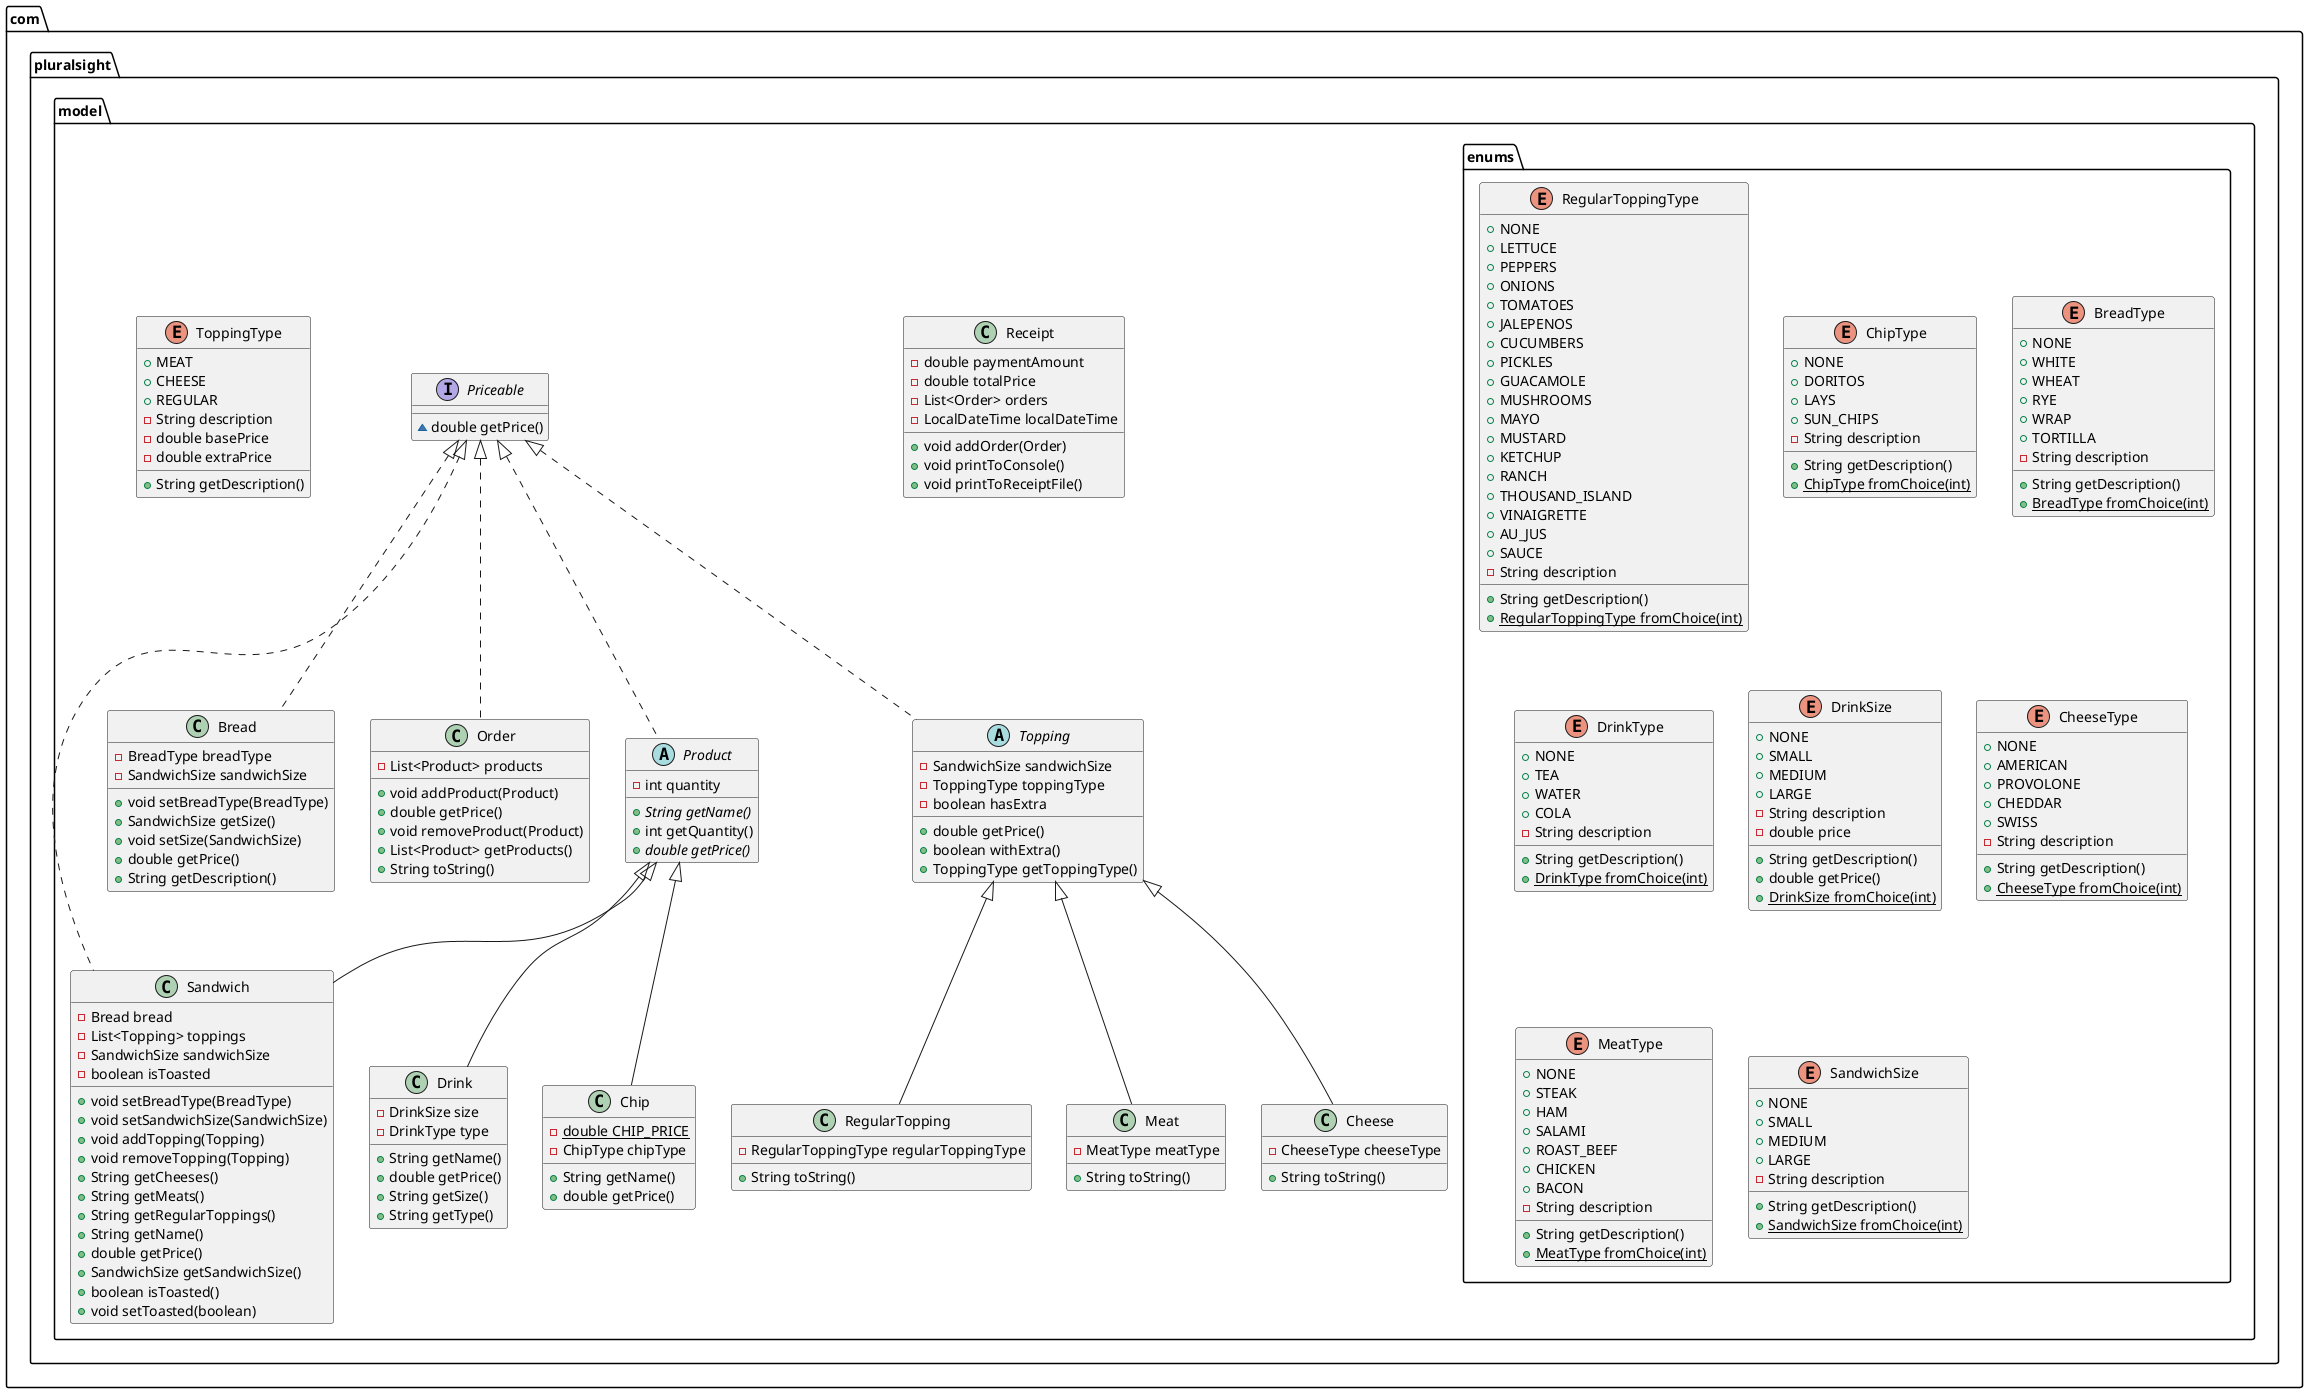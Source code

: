 @startuml
class com.pluralsight.model.RegularTopping {
- RegularToppingType regularToppingType
+ String toString()
}


class com.pluralsight.model.Sandwich {
- Bread bread
- List<Topping> toppings
- SandwichSize sandwichSize
- boolean isToasted
+ void setBreadType(BreadType)
+ void setSandwichSize(SandwichSize)
+ void addTopping(Topping)
+ void removeTopping(Topping)
+ String getCheeses()
+ String getMeats()
+ String getRegularToppings()
+ String getName()
+ double getPrice()
+ SandwichSize getSandwichSize()
+ boolean isToasted()
+ void setToasted(boolean)
}


class com.pluralsight.model.Receipt {
- double paymentAmount
- double totalPrice
- List<Order> orders
- LocalDateTime localDateTime
+ void addOrder(Order)
+ void printToConsole()
+ void printToReceiptFile()
}


class com.pluralsight.model.Meat {
- MeatType meatType
+ String toString()
}


class com.pluralsight.model.Cheese {
- CheeseType cheeseType
+ String toString()
}


enum com.pluralsight.model.enums.RegularToppingType {
+  NONE
+  LETTUCE
+  PEPPERS
+  ONIONS
+  TOMATOES
+  JALEPENOS
+  CUCUMBERS
+  PICKLES
+  GUACAMOLE
+  MUSHROOMS
+  MAYO
+  MUSTARD
+  KETCHUP
+  RANCH
+  THOUSAND_ISLAND
+  VINAIGRETTE
+  AU_JUS
+  SAUCE
- String description
+ String getDescription()
+ {static} RegularToppingType fromChoice(int)
}


class com.pluralsight.model.Drink {
- DrinkSize size
- DrinkType type
+ String getName()
+ double getPrice()
+ String getSize()
+ String getType()
}


enum com.pluralsight.model.enums.ChipType {
+  NONE
+  DORITOS
+  LAYS
+  SUN_CHIPS
- String description
+ String getDescription()
+ {static} ChipType fromChoice(int)
}


enum com.pluralsight.model.enums.BreadType {
+  NONE
+  WHITE
+  WHEAT
+  RYE
+  WRAP
+  TORTILLA
- String description
+ String getDescription()
+ {static} BreadType fromChoice(int)
}


enum com.pluralsight.model.enums.DrinkType {
+  NONE
+  TEA
+  WATER
+  COLA
- String description
+ String getDescription()
+ {static} DrinkType fromChoice(int)
}


class com.pluralsight.model.Bread {
- BreadType breadType
- SandwichSize sandwichSize
+ void setBreadType(BreadType)
+ SandwichSize getSize()
+ void setSize(SandwichSize)
+ double getPrice()
+ String getDescription()
}


enum com.pluralsight.model.enums.DrinkSize {
+  NONE
+  SMALL
+  MEDIUM
+  LARGE
- String description
- double price
+ String getDescription()
+ double getPrice()
+ {static} DrinkSize fromChoice(int)
}


enum com.pluralsight.model.enums.CheeseType {
+  NONE
+  AMERICAN
+  PROVOLONE
+  CHEDDAR
+  SWISS
- String description
+ String getDescription()
+ {static} CheeseType fromChoice(int)
}


enum com.pluralsight.model.enums.MeatType {
+  NONE
+  STEAK
+  HAM
+  SALAMI
+  ROAST_BEEF
+  CHICKEN
+  BACON
- String description
+ String getDescription()
+ {static} MeatType fromChoice(int)
}


class com.pluralsight.model.Order {
- List<Product> products
+ void addProduct(Product)
+ double getPrice()
+ void removeProduct(Product)
+ List<Product> getProducts()
+ String toString()
}


interface com.pluralsight.model.Priceable {
~ double getPrice()
}

abstract class com.pluralsight.model.Product {
- int quantity
+ {abstract}String getName()
+ int getQuantity()
+ {abstract}double getPrice()
}


class com.pluralsight.model.Chip {
- {static} double CHIP_PRICE
- ChipType chipType
+ String getName()
+ double getPrice()
}


enum com.pluralsight.model.enums.SandwichSize {
+  NONE
+  SMALL
+  MEDIUM
+  LARGE
- String description
+ String getDescription()
+ {static} SandwichSize fromChoice(int)
}


abstract class com.pluralsight.model.Topping {
- SandwichSize sandwichSize
- ToppingType toppingType
- boolean hasExtra
+ double getPrice()
+ boolean withExtra()
+ ToppingType getToppingType()
}


enum com.pluralsight.model.ToppingType {
+  MEAT
+  CHEESE
+  REGULAR
- String description
- double basePrice
- double extraPrice
+ String getDescription()
}




com.pluralsight.model.Topping <|-- com.pluralsight.model.RegularTopping
com.pluralsight.model.Priceable <|.. com.pluralsight.model.Sandwich
com.pluralsight.model.Product <|-- com.pluralsight.model.Sandwich
com.pluralsight.model.Topping <|-- com.pluralsight.model.Meat
com.pluralsight.model.Topping <|-- com.pluralsight.model.Cheese
com.pluralsight.model.Product <|-- com.pluralsight.model.Drink
com.pluralsight.model.Priceable <|.. com.pluralsight.model.Bread
com.pluralsight.model.Priceable <|.. com.pluralsight.model.Order
com.pluralsight.model.Priceable <|.. com.pluralsight.model.Product
com.pluralsight.model.Product <|-- com.pluralsight.model.Chip
com.pluralsight.model.Priceable <|.. com.pluralsight.model.Topping
@enduml